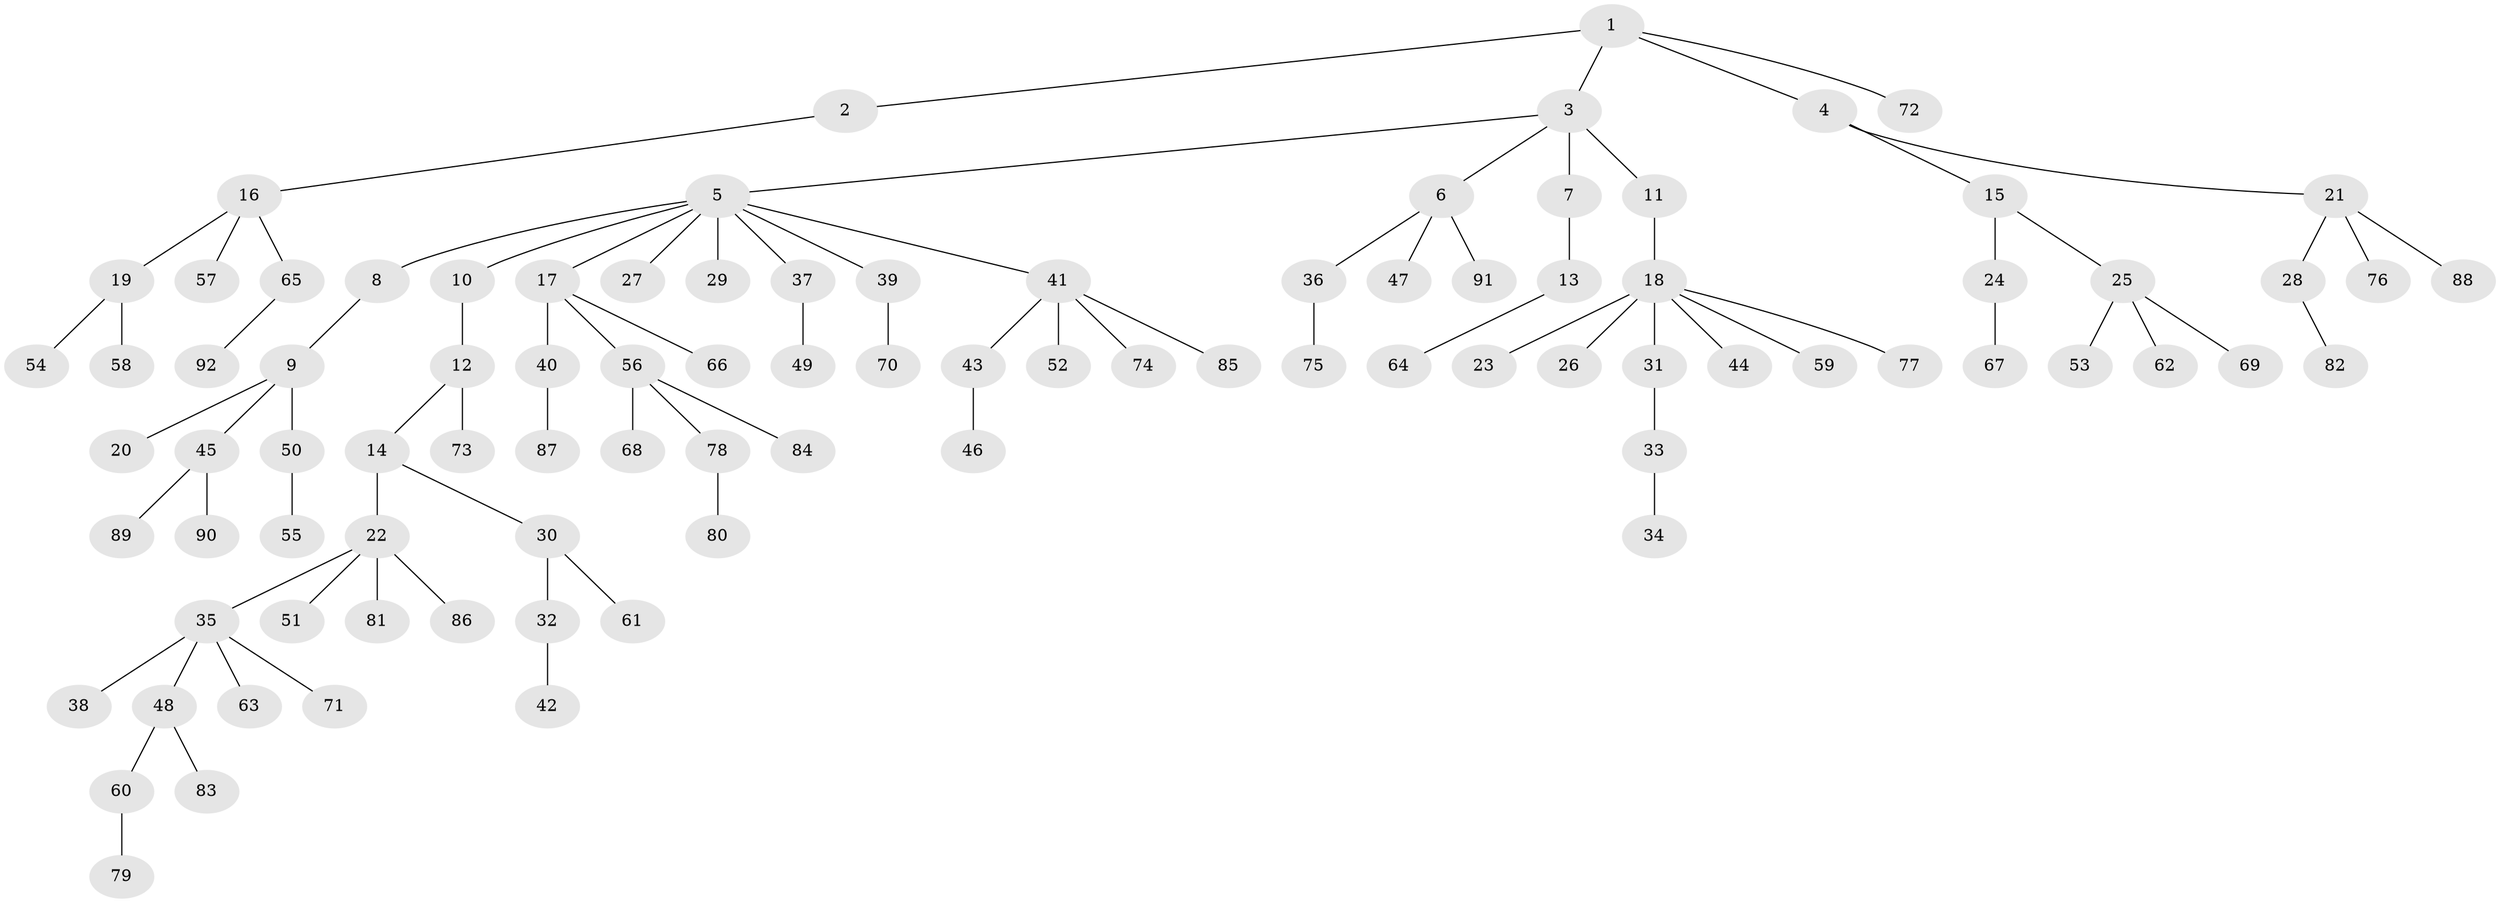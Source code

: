// original degree distribution, {5: 0.046511627906976744, 2: 0.2248062015503876, 4: 0.07751937984496124, 10: 0.007751937984496124, 3: 0.06976744186046512, 1: 0.5503875968992248, 8: 0.007751937984496124, 6: 0.015503875968992248}
// Generated by graph-tools (version 1.1) at 2025/51/03/04/25 22:51:57]
// undirected, 92 vertices, 91 edges
graph export_dot {
  node [color=gray90,style=filled];
  1;
  2;
  3;
  4;
  5;
  6;
  7;
  8;
  9;
  10;
  11;
  12;
  13;
  14;
  15;
  16;
  17;
  18;
  19;
  20;
  21;
  22;
  23;
  24;
  25;
  26;
  27;
  28;
  29;
  30;
  31;
  32;
  33;
  34;
  35;
  36;
  37;
  38;
  39;
  40;
  41;
  42;
  43;
  44;
  45;
  46;
  47;
  48;
  49;
  50;
  51;
  52;
  53;
  54;
  55;
  56;
  57;
  58;
  59;
  60;
  61;
  62;
  63;
  64;
  65;
  66;
  67;
  68;
  69;
  70;
  71;
  72;
  73;
  74;
  75;
  76;
  77;
  78;
  79;
  80;
  81;
  82;
  83;
  84;
  85;
  86;
  87;
  88;
  89;
  90;
  91;
  92;
  1 -- 2 [weight=1.0];
  1 -- 3 [weight=1.0];
  1 -- 4 [weight=1.0];
  1 -- 72 [weight=1.0];
  2 -- 16 [weight=1.0];
  3 -- 5 [weight=1.0];
  3 -- 6 [weight=1.0];
  3 -- 7 [weight=1.0];
  3 -- 11 [weight=1.0];
  4 -- 15 [weight=1.0];
  4 -- 21 [weight=1.0];
  5 -- 8 [weight=1.0];
  5 -- 10 [weight=1.0];
  5 -- 17 [weight=1.0];
  5 -- 27 [weight=1.0];
  5 -- 29 [weight=1.0];
  5 -- 37 [weight=1.0];
  5 -- 39 [weight=1.0];
  5 -- 41 [weight=1.0];
  6 -- 36 [weight=1.0];
  6 -- 47 [weight=1.0];
  6 -- 91 [weight=1.0];
  7 -- 13 [weight=1.0];
  8 -- 9 [weight=1.0];
  9 -- 20 [weight=1.0];
  9 -- 45 [weight=1.0];
  9 -- 50 [weight=1.0];
  10 -- 12 [weight=1.0];
  11 -- 18 [weight=1.0];
  12 -- 14 [weight=1.0];
  12 -- 73 [weight=1.0];
  13 -- 64 [weight=1.0];
  14 -- 22 [weight=1.0];
  14 -- 30 [weight=1.0];
  15 -- 24 [weight=1.0];
  15 -- 25 [weight=1.0];
  16 -- 19 [weight=1.0];
  16 -- 57 [weight=1.0];
  16 -- 65 [weight=1.0];
  17 -- 40 [weight=1.0];
  17 -- 56 [weight=1.0];
  17 -- 66 [weight=1.0];
  18 -- 23 [weight=1.0];
  18 -- 26 [weight=1.0];
  18 -- 31 [weight=1.0];
  18 -- 44 [weight=1.0];
  18 -- 59 [weight=1.0];
  18 -- 77 [weight=1.0];
  19 -- 54 [weight=1.0];
  19 -- 58 [weight=1.0];
  21 -- 28 [weight=1.0];
  21 -- 76 [weight=1.0];
  21 -- 88 [weight=1.0];
  22 -- 35 [weight=1.0];
  22 -- 51 [weight=1.0];
  22 -- 81 [weight=1.0];
  22 -- 86 [weight=1.0];
  24 -- 67 [weight=1.0];
  25 -- 53 [weight=1.0];
  25 -- 62 [weight=1.0];
  25 -- 69 [weight=1.0];
  28 -- 82 [weight=1.0];
  30 -- 32 [weight=1.0];
  30 -- 61 [weight=1.0];
  31 -- 33 [weight=1.0];
  32 -- 42 [weight=1.0];
  33 -- 34 [weight=1.0];
  35 -- 38 [weight=1.0];
  35 -- 48 [weight=1.0];
  35 -- 63 [weight=1.0];
  35 -- 71 [weight=1.0];
  36 -- 75 [weight=1.0];
  37 -- 49 [weight=1.0];
  39 -- 70 [weight=1.0];
  40 -- 87 [weight=1.0];
  41 -- 43 [weight=1.0];
  41 -- 52 [weight=1.0];
  41 -- 74 [weight=1.0];
  41 -- 85 [weight=1.0];
  43 -- 46 [weight=1.0];
  45 -- 89 [weight=1.0];
  45 -- 90 [weight=1.0];
  48 -- 60 [weight=1.0];
  48 -- 83 [weight=1.0];
  50 -- 55 [weight=1.0];
  56 -- 68 [weight=1.0];
  56 -- 78 [weight=1.0];
  56 -- 84 [weight=1.0];
  60 -- 79 [weight=1.0];
  65 -- 92 [weight=1.0];
  78 -- 80 [weight=1.0];
}
